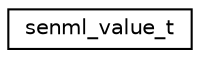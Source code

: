 digraph "Graphical Class Hierarchy"
{
 // LATEX_PDF_SIZE
  edge [fontname="Helvetica",fontsize="10",labelfontname="Helvetica",labelfontsize="10"];
  node [fontname="Helvetica",fontsize="10",shape=record];
  rankdir="LR";
  Node0 [label="senml_value_t",height=0.2,width=0.4,color="black", fillcolor="white", style="filled",URL="$structsenml__value__t.html",tooltip="SenML string value."];
}
